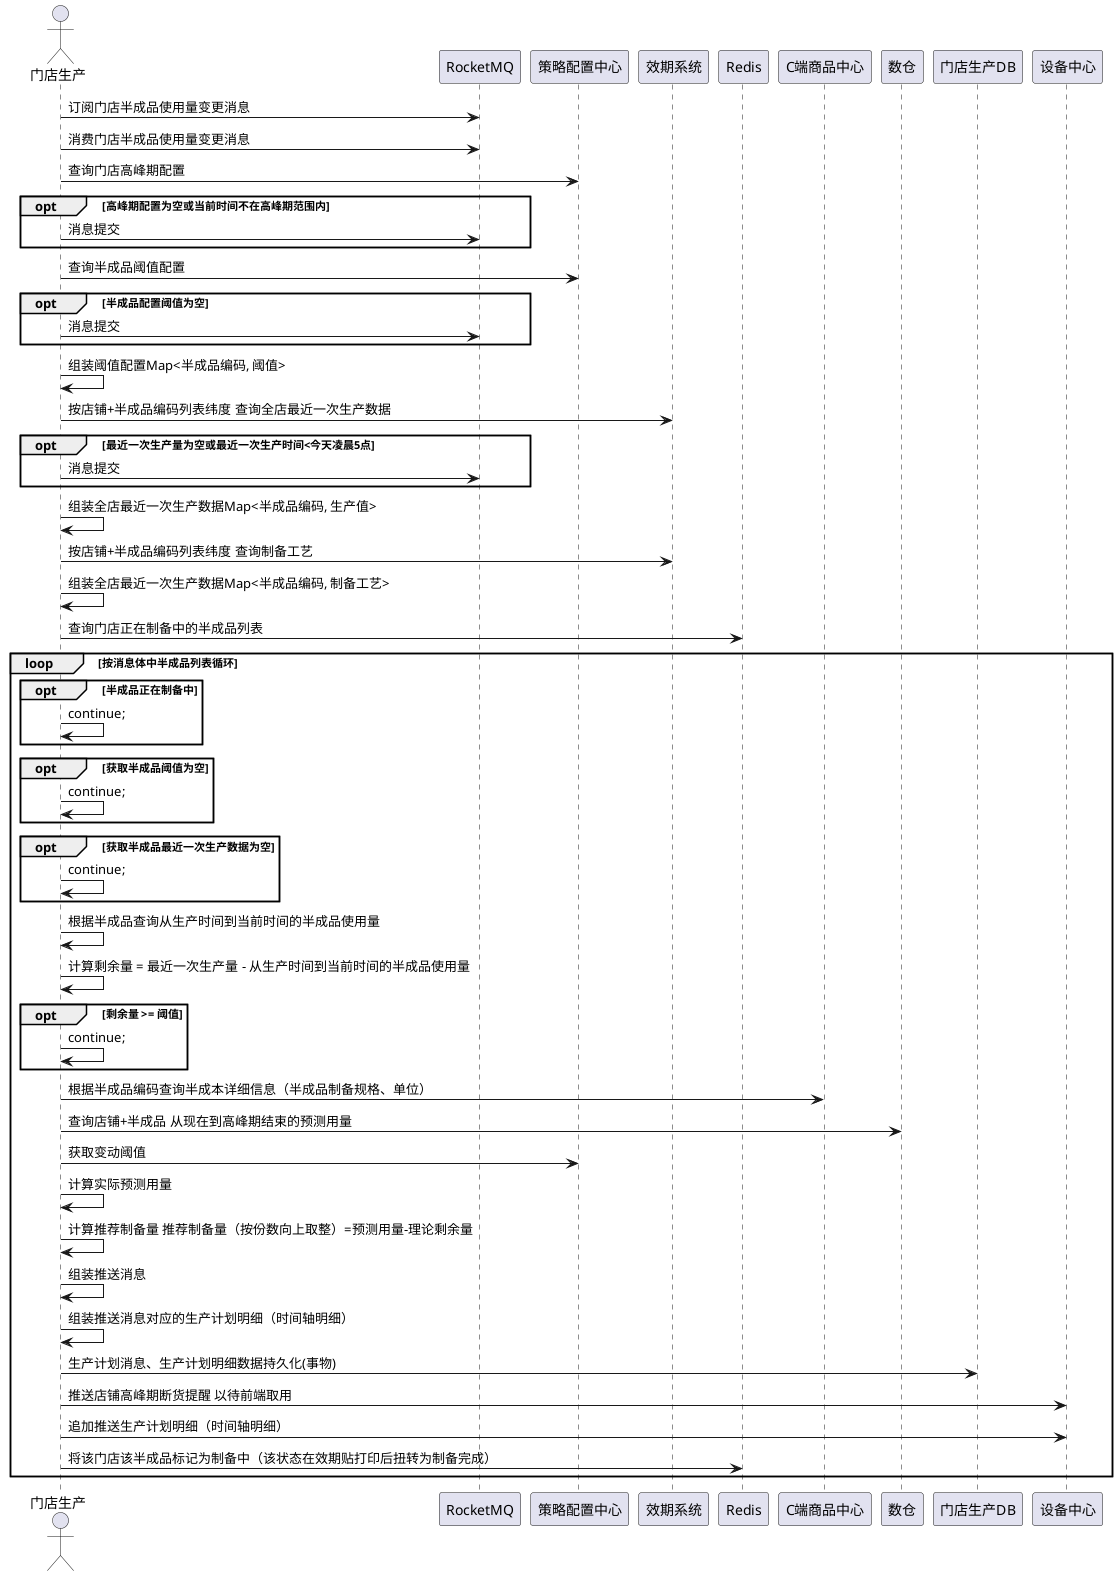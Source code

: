 @startuml
'https://plantuml.com/sequence-diagram

actor 门店生产
门店生产 -> RocketMQ: 订阅门店半成品使用量变更消息
门店生产 -> RocketMQ: 消费门店半成品使用量变更消息
门店生产 -> 策略配置中心: 查询门店高峰期配置
opt 高峰期配置为空或当前时间不在高峰期范围内
门店生产 -> RocketMQ: 消息提交
end
门店生产 -> 策略配置中心: 查询半成品阈值配置
opt 半成品配置阈值为空
门店生产 -> RocketMQ: 消息提交
end
门店生产 -> 门店生产: 组装阈值配置Map<半成品编码, 阈值>
门店生产 -> 效期系统: 按店铺+半成品编码列表纬度 查询全店最近一次生产数据
opt 最近一次生产量为空或最近一次生产时间<今天凌晨5点
门店生产 -> RocketMQ: 消息提交
end
门店生产 -> 门店生产: 组装全店最近一次生产数据Map<半成品编码, 生产值>
门店生产 -> 效期系统: 按店铺+半成品编码列表纬度 查询制备工艺
门店生产 -> 门店生产: 组装全店最近一次生产数据Map<半成品编码, 制备工艺>
门店生产 -> Redis: 查询门店正在制备中的半成品列表
loop 按消息体中半成品列表循环
opt 半成品正在制备中
门店生产 -> 门店生产: continue;
end
opt 获取半成品阈值为空
门店生产 -> 门店生产: continue;
end
opt 获取半成品最近一次生产数据为空
门店生产 -> 门店生产: continue;
end
门店生产 -> 门店生产: 根据半成品查询从生产时间到当前时间的半成品使用量
门店生产 -> 门店生产: 计算剩余量 = 最近一次生产量 - 从生产时间到当前时间的半成品使用量
opt 剩余量 >= 阈值
门店生产 -> 门店生产: continue;
end
门店生产 -> C端商品中心: 根据半成品编码查询半成本详细信息（半成品制备规格、单位）
门店生产 -> 数仓: 查询店铺+半成品 从现在到高峰期结束的预测用量
门店生产 -> 策略配置中心: 获取变动阈值
门店生产 -> 门店生产: 计算实际预测用量
门店生产 -> 门店生产: 计算推荐制备量 推荐制备量（按份数向上取整）=预测用量-理论剩余量
门店生产 -> 门店生产: 组装推送消息
门店生产 -> 门店生产: 组装推送消息对应的生产计划明细（时间轴明细）
门店生产 -> 门店生产DB: 生产计划消息、生产计划明细数据持久化(事物)
门店生产 -> 设备中心: 推送店铺高峰期断货提醒 以待前端取用
门店生产 -> 设备中心: 追加推送生产计划明细（时间轴明细）
门店生产 -> Redis: 将该门店该半成品标记为制备中（该状态在效期贴打印后扭转为制备完成）
end
@enduml